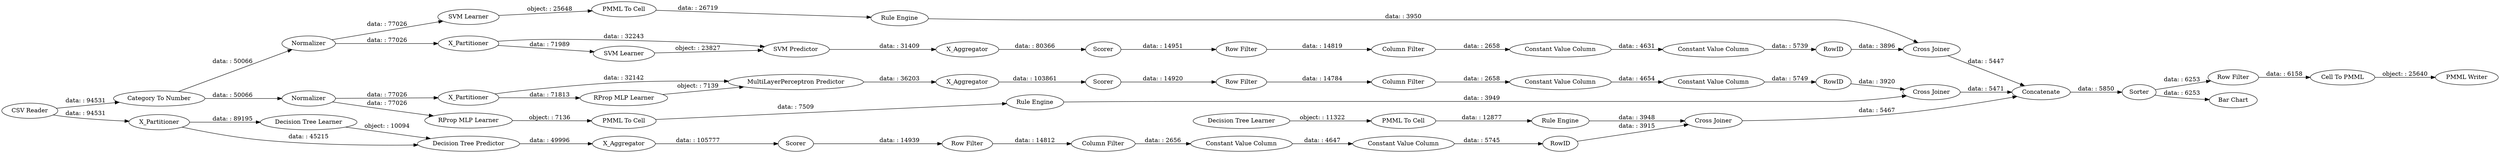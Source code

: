digraph {
	"386753117734239994_7" [label=X_Aggregator]
	"2822974063317873276_53" [label="Row Filter"]
	"-2475534038822171_34" [label="Rule Engine"]
	"501820875461432126_7" [label=X_Aggregator]
	"2822974063317873276_60" [label=Concatenate]
	"2822974063317873276_62" [label="CSV Reader"]
	"386753117734239994_2" [label=X_Partitioner]
	"501820875461432126_31" [label="SVM Learner"]
	"3868360533552298336_294" [label="Column Filter"]
	"-635060613438343245_39" [label=Scorer]
	"386753117734239994_40" [label=Scorer]
	"501820875461432126_41" [label=Scorer]
	"444423715137869850_293" [label=RowID]
	"3787487790083459443_35" [label="RProp MLP Learner"]
	"501820875461432126_39" [label="Cross Joiner"]
	"5337425146975882371_9" [label="Row Filter"]
	"3868360533552298336_293" [label=RowID]
	"3787487790083459443_22" [label="PMML To Cell"]
	"3868360533552298336_292" [label="Constant Value Column"]
	"501820875461432126_40" [label=Normalizer]
	"-635060613438343245_2" [label=X_Partitioner]
	"3868360533552298336_290" [label="Constant Value Column"]
	"5337425146975882371_290" [label="Constant Value Column"]
	"2822974063317873276_54" [label="Cell To PMML"]
	"3787487790083459443_34" [label="Rule Engine"]
	"-635060613438343245_31" [label="Decision Tree Learner"]
	"501820875461432126_2" [label=X_Partitioner]
	"-635060613438343245_7" [label=X_Aggregator]
	"444423715137869850_9" [label="Row Filter"]
	"3868360533552298336_9" [label="Row Filter"]
	"-2475534038822171_28" [label="PMML To Cell"]
	"501820875461432126_32" [label="SVM Predictor"]
	"386753117734239994_32" [label="MultiLayerPerceptron Predictor"]
	"2822974063317873276_52" [label=Sorter]
	"-2475534038822171_33" [label="Decision Tree Learner"]
	"-635060613438343245_32" [label="Decision Tree Predictor"]
	"386753117734239994_31" [label="RProp MLP Learner"]
	"386753117734239994_39" [label=Normalizer]
	"444423715137869850_294" [label="Column Filter"]
	"5337425146975882371_292" [label="Constant Value Column"]
	"4116834302035468773_33" [label="SVM Learner"]
	"444423715137869850_292" [label="Constant Value Column"]
	"5337425146975882371_293" [label=RowID]
	"444423715137869850_290" [label="Constant Value Column"]
	"2822974063317873276_58" [label="Category To Number"]
	"2822974063317873276_59" [label="Bar Chart"]
	"-635060613438343245_38" [label="Cross Joiner"]
	"2822974063317873276_63" [label="PMML Writer"]
	"386753117734239994_38" [label="Cross Joiner"]
	"5337425146975882371_294" [label="Column Filter"]
	"4116834302035468773_34" [label="PMML To Cell"]
	"4116834302035468773_35" [label="Rule Engine"]
	"3787487790083459443_34" -> "386753117734239994_38" [label="data: : 3949"]
	"-2475534038822171_28" -> "-2475534038822171_34" [label="data: : 12877"]
	"-2475534038822171_34" -> "-635060613438343245_38" [label="data: : 3948"]
	"4116834302035468773_34" -> "4116834302035468773_35" [label="data: : 26719"]
	"3868360533552298336_9" -> "3868360533552298336_294" [label="data: : 14812"]
	"4116834302035468773_35" -> "501820875461432126_39" [label="data: : 3950"]
	"4116834302035468773_33" -> "4116834302035468773_34" [label="object: : 25648"]
	"444423715137869850_9" -> "444423715137869850_294" [label="data: : 14819"]
	"386753117734239994_2" -> "386753117734239994_31" [label="data: : 71813"]
	"5337425146975882371_294" -> "5337425146975882371_290" [label="data: : 2658"]
	"501820875461432126_7" -> "501820875461432126_41" [label="data: : 80366"]
	"386753117734239994_7" -> "386753117734239994_40" [label="data: : 103861"]
	"2822974063317873276_58" -> "501820875461432126_40" [label="data: : 50066"]
	"501820875461432126_39" -> "2822974063317873276_60" [label="data: : 5447"]
	"3868360533552298336_294" -> "3868360533552298336_290" [label="data: : 2656"]
	"386753117734239994_39" -> "386753117734239994_2" [label="data: : 77026"]
	"2822974063317873276_60" -> "2822974063317873276_52" [label="data: : 5850"]
	"2822974063317873276_52" -> "2822974063317873276_59" [label="data: : 6253"]
	"2822974063317873276_54" -> "2822974063317873276_63" [label="object: : 25640"]
	"-635060613438343245_2" -> "-635060613438343245_31" [label="data: : 89195"]
	"5337425146975882371_290" -> "5337425146975882371_292" [label="data: : 4654"]
	"386753117734239994_39" -> "3787487790083459443_35" [label="data: : 77026"]
	"-635060613438343245_31" -> "-635060613438343245_32" [label="object: : 10094"]
	"3787487790083459443_22" -> "3787487790083459443_34" [label="data: : 7509"]
	"2822974063317873276_52" -> "2822974063317873276_53" [label="data: : 6253"]
	"-635060613438343245_7" -> "-635060613438343245_39" [label="data: : 105777"]
	"-635060613438343245_38" -> "2822974063317873276_60" [label="data: : 5467"]
	"501820875461432126_32" -> "501820875461432126_7" [label="data: : 31409"]
	"2822974063317873276_62" -> "2822974063317873276_58" [label="data: : 94531"]
	"-635060613438343245_39" -> "3868360533552298336_9" [label="data: : 14939"]
	"386753117734239994_2" -> "386753117734239994_32" [label="data: : 32142"]
	"3868360533552298336_293" -> "-635060613438343245_38" [label="data: : 3915"]
	"386753117734239994_38" -> "2822974063317873276_60" [label="data: : 5471"]
	"386753117734239994_40" -> "5337425146975882371_9" [label="data: : 14920"]
	"501820875461432126_2" -> "501820875461432126_32" [label="data: : 32243"]
	"5337425146975882371_292" -> "5337425146975882371_293" [label="data: : 5749"]
	"501820875461432126_40" -> "4116834302035468773_33" [label="data: : 77026"]
	"386753117734239994_31" -> "386753117734239994_32" [label="object: : 7139"]
	"5337425146975882371_293" -> "386753117734239994_38" [label="data: : 3920"]
	"501820875461432126_31" -> "501820875461432126_32" [label="object: : 23827"]
	"-2475534038822171_33" -> "-2475534038822171_28" [label="object: : 11322"]
	"-635060613438343245_32" -> "-635060613438343245_7" [label="data: : 49996"]
	"444423715137869850_293" -> "501820875461432126_39" [label="data: : 3896"]
	"2822974063317873276_53" -> "2822974063317873276_54" [label="data: : 6158"]
	"501820875461432126_2" -> "501820875461432126_31" [label="data: : 71989"]
	"-635060613438343245_2" -> "-635060613438343245_32" [label="data: : 45215"]
	"444423715137869850_290" -> "444423715137869850_292" [label="data: : 4631"]
	"5337425146975882371_9" -> "5337425146975882371_294" [label="data: : 14784"]
	"3868360533552298336_292" -> "3868360533552298336_293" [label="data: : 5745"]
	"501820875461432126_40" -> "501820875461432126_2" [label="data: : 77026"]
	"444423715137869850_292" -> "444423715137869850_293" [label="data: : 5739"]
	"386753117734239994_32" -> "386753117734239994_7" [label="data: : 36203"]
	"2822974063317873276_58" -> "386753117734239994_39" [label="data: : 50066"]
	"2822974063317873276_62" -> "-635060613438343245_2" [label="data: : 94531"]
	"444423715137869850_294" -> "444423715137869850_290" [label="data: : 2658"]
	"3868360533552298336_290" -> "3868360533552298336_292" [label="data: : 4647"]
	"3787487790083459443_35" -> "3787487790083459443_22" [label="object: : 7136"]
	"501820875461432126_41" -> "444423715137869850_9" [label="data: : 14951"]
	rankdir=LR
}
